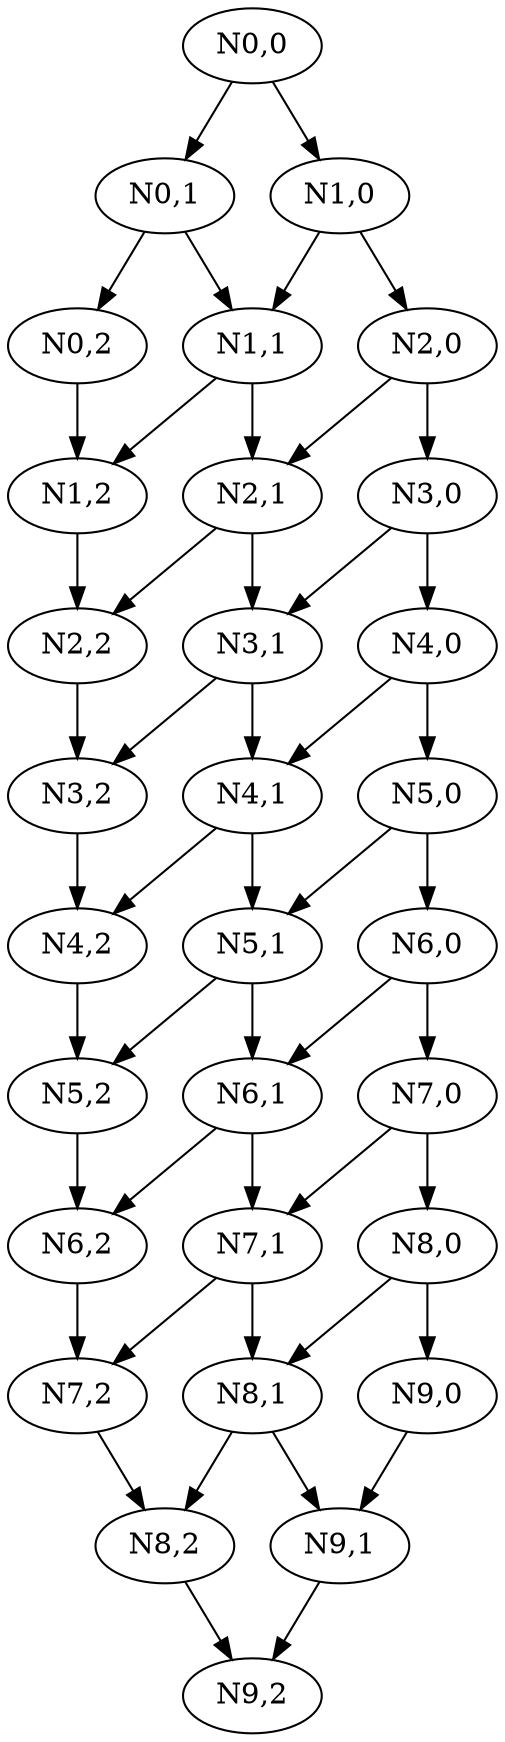 digraph G {
    "N0,0" -> "N1,0";
    "N0,0" -> "N0,1";
    "N0,1" -> "N1,1";
    "N0,1" -> "N0,2";
    "N0,2" -> "N1,2";
    "N1,0" -> "N2,0";
    "N1,0" -> "N1,1";
    "N1,1" -> "N2,1";
    "N1,1" -> "N1,2";
    "N1,2" -> "N2,2";
    "N2,0" -> "N3,0";
    "N2,0" -> "N2,1";
    "N2,1" -> "N3,1";
    "N2,1" -> "N2,2";
    "N2,2" -> "N3,2";
    "N3,0" -> "N4,0";
    "N3,0" -> "N3,1";
    "N3,1" -> "N4,1";
    "N3,1" -> "N3,2";
    "N3,2" -> "N4,2";
    "N4,0" -> "N5,0";
    "N4,0" -> "N4,1";
    "N4,1" -> "N5,1";
    "N4,1" -> "N4,2";
    "N4,2" -> "N5,2";
    "N5,0" -> "N6,0";
    "N5,0" -> "N5,1";
    "N5,1" -> "N6,1";
    "N5,1" -> "N5,2";
    "N5,2" -> "N6,2";
    "N6,0" -> "N7,0";
    "N6,0" -> "N6,1";
    "N6,1" -> "N7,1";
    "N6,1" -> "N6,2";
    "N6,2" -> "N7,2";
    "N7,0" -> "N8,0";
    "N7,0" -> "N7,1";
    "N7,1" -> "N8,1";
    "N7,1" -> "N7,2";
    "N7,2" -> "N8,2";
    "N8,0" -> "N9,0";
    "N8,0" -> "N8,1";
    "N8,1" -> "N9,1";
    "N8,1" -> "N8,2";
    "N8,2" -> "N9,2";
    "N9,0" -> "N9,1";
    "N9,1" -> "N9,2";
}
